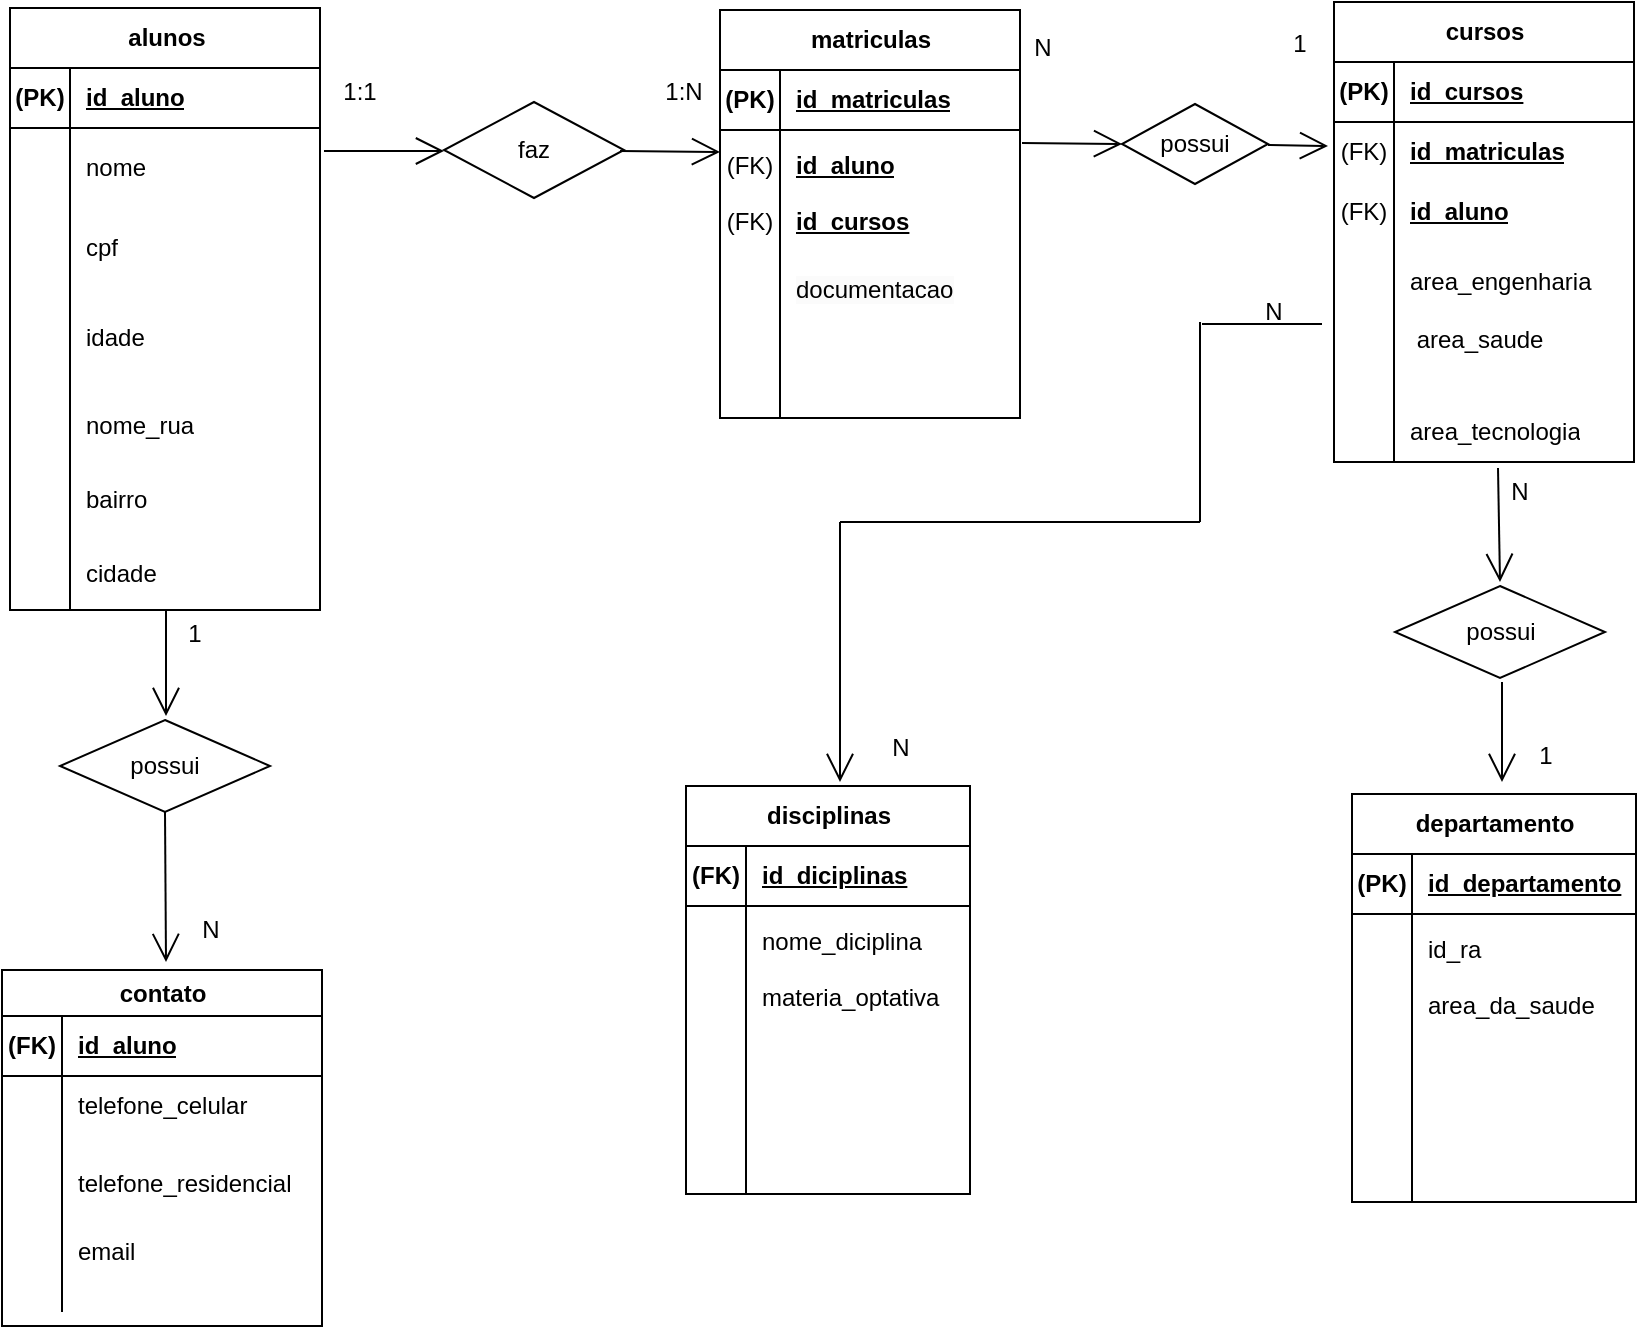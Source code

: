 <mxfile version="24.3.1" type="device">
  <diagram id="C5RBs43oDa-KdzZeNtuy" name="Page-1">
    <mxGraphModel dx="986" dy="459" grid="1" gridSize="10" guides="1" tooltips="1" connect="1" arrows="1" fold="1" page="1" pageScale="1" pageWidth="827" pageHeight="1169" math="0" shadow="0">
      <root>
        <mxCell id="WIyWlLk6GJQsqaUBKTNV-0" />
        <mxCell id="WIyWlLk6GJQsqaUBKTNV-1" parent="WIyWlLk6GJQsqaUBKTNV-0" />
        <mxCell id="SHEvJp04jUSjWjKEnZsJ-0" value="alunos" style="shape=table;startSize=30;container=1;collapsible=1;childLayout=tableLayout;fixedRows=1;rowLines=0;fontStyle=1;align=center;resizeLast=1;html=1;" parent="WIyWlLk6GJQsqaUBKTNV-1" vertex="1">
          <mxGeometry x="5" y="13" width="155" height="301" as="geometry" />
        </mxCell>
        <mxCell id="SHEvJp04jUSjWjKEnZsJ-1" value="" style="shape=tableRow;horizontal=0;startSize=0;swimlaneHead=0;swimlaneBody=0;fillColor=none;collapsible=0;dropTarget=0;points=[[0,0.5],[1,0.5]];portConstraint=eastwest;top=0;left=0;right=0;bottom=1;" parent="SHEvJp04jUSjWjKEnZsJ-0" vertex="1">
          <mxGeometry y="30" width="155" height="30" as="geometry" />
        </mxCell>
        <mxCell id="SHEvJp04jUSjWjKEnZsJ-2" value="(PK)" style="shape=partialRectangle;connectable=0;fillColor=none;top=0;left=0;bottom=0;right=0;fontStyle=1;overflow=hidden;whiteSpace=wrap;html=1;" parent="SHEvJp04jUSjWjKEnZsJ-1" vertex="1">
          <mxGeometry width="30" height="30" as="geometry">
            <mxRectangle width="30" height="30" as="alternateBounds" />
          </mxGeometry>
        </mxCell>
        <mxCell id="SHEvJp04jUSjWjKEnZsJ-3" value="id_aluno" style="shape=partialRectangle;connectable=0;fillColor=none;top=0;left=0;bottom=0;right=0;align=left;spacingLeft=6;fontStyle=5;overflow=hidden;whiteSpace=wrap;html=1;" parent="SHEvJp04jUSjWjKEnZsJ-1" vertex="1">
          <mxGeometry x="30" width="125" height="30" as="geometry">
            <mxRectangle width="125" height="30" as="alternateBounds" />
          </mxGeometry>
        </mxCell>
        <mxCell id="SHEvJp04jUSjWjKEnZsJ-4" value="" style="shape=tableRow;horizontal=0;startSize=0;swimlaneHead=0;swimlaneBody=0;fillColor=none;collapsible=0;dropTarget=0;points=[[0,0.5],[1,0.5]];portConstraint=eastwest;top=0;left=0;right=0;bottom=0;" parent="SHEvJp04jUSjWjKEnZsJ-0" vertex="1">
          <mxGeometry y="60" width="155" height="40" as="geometry" />
        </mxCell>
        <mxCell id="SHEvJp04jUSjWjKEnZsJ-5" value="" style="shape=partialRectangle;connectable=0;fillColor=none;top=0;left=0;bottom=0;right=0;editable=1;overflow=hidden;whiteSpace=wrap;html=1;" parent="SHEvJp04jUSjWjKEnZsJ-4" vertex="1">
          <mxGeometry width="30" height="40" as="geometry">
            <mxRectangle width="30" height="40" as="alternateBounds" />
          </mxGeometry>
        </mxCell>
        <mxCell id="SHEvJp04jUSjWjKEnZsJ-6" value="nome" style="shape=partialRectangle;connectable=0;fillColor=none;top=0;left=0;bottom=0;right=0;align=left;spacingLeft=6;overflow=hidden;whiteSpace=wrap;html=1;" parent="SHEvJp04jUSjWjKEnZsJ-4" vertex="1">
          <mxGeometry x="30" width="125" height="40" as="geometry">
            <mxRectangle width="125" height="40" as="alternateBounds" />
          </mxGeometry>
        </mxCell>
        <mxCell id="SHEvJp04jUSjWjKEnZsJ-7" value="" style="shape=tableRow;horizontal=0;startSize=0;swimlaneHead=0;swimlaneBody=0;fillColor=none;collapsible=0;dropTarget=0;points=[[0,0.5],[1,0.5]];portConstraint=eastwest;top=0;left=0;right=0;bottom=0;" parent="SHEvJp04jUSjWjKEnZsJ-0" vertex="1">
          <mxGeometry y="100" width="155" height="40" as="geometry" />
        </mxCell>
        <mxCell id="SHEvJp04jUSjWjKEnZsJ-8" value="" style="shape=partialRectangle;connectable=0;fillColor=none;top=0;left=0;bottom=0;right=0;editable=1;overflow=hidden;whiteSpace=wrap;html=1;" parent="SHEvJp04jUSjWjKEnZsJ-7" vertex="1">
          <mxGeometry width="30" height="40" as="geometry">
            <mxRectangle width="30" height="40" as="alternateBounds" />
          </mxGeometry>
        </mxCell>
        <mxCell id="SHEvJp04jUSjWjKEnZsJ-9" value="cpf" style="shape=partialRectangle;connectable=0;fillColor=none;top=0;left=0;bottom=0;right=0;align=left;spacingLeft=6;overflow=hidden;whiteSpace=wrap;html=1;" parent="SHEvJp04jUSjWjKEnZsJ-7" vertex="1">
          <mxGeometry x="30" width="125" height="40" as="geometry">
            <mxRectangle width="125" height="40" as="alternateBounds" />
          </mxGeometry>
        </mxCell>
        <mxCell id="SHEvJp04jUSjWjKEnZsJ-10" value="" style="shape=tableRow;horizontal=0;startSize=0;swimlaneHead=0;swimlaneBody=0;fillColor=none;collapsible=0;dropTarget=0;points=[[0,0.5],[1,0.5]];portConstraint=eastwest;top=0;left=0;right=0;bottom=0;" parent="SHEvJp04jUSjWjKEnZsJ-0" vertex="1">
          <mxGeometry y="140" width="155" height="50" as="geometry" />
        </mxCell>
        <mxCell id="SHEvJp04jUSjWjKEnZsJ-11" value="" style="shape=partialRectangle;connectable=0;fillColor=none;top=0;left=0;bottom=0;right=0;editable=1;overflow=hidden;whiteSpace=wrap;html=1;" parent="SHEvJp04jUSjWjKEnZsJ-10" vertex="1">
          <mxGeometry width="30" height="50" as="geometry">
            <mxRectangle width="30" height="50" as="alternateBounds" />
          </mxGeometry>
        </mxCell>
        <mxCell id="SHEvJp04jUSjWjKEnZsJ-12" value="idade" style="shape=partialRectangle;connectable=0;fillColor=none;top=0;left=0;bottom=0;right=0;align=left;spacingLeft=6;overflow=hidden;whiteSpace=wrap;html=1;" parent="SHEvJp04jUSjWjKEnZsJ-10" vertex="1">
          <mxGeometry x="30" width="125" height="50" as="geometry">
            <mxRectangle width="125" height="50" as="alternateBounds" />
          </mxGeometry>
        </mxCell>
        <mxCell id="SHEvJp04jUSjWjKEnZsJ-13" value="" style="shape=tableRow;horizontal=0;startSize=0;swimlaneHead=0;swimlaneBody=0;fillColor=none;collapsible=0;dropTarget=0;points=[[0,0.5],[1,0.5]];portConstraint=eastwest;top=0;left=0;right=0;bottom=0;" parent="SHEvJp04jUSjWjKEnZsJ-0" vertex="1">
          <mxGeometry y="190" width="155" height="37" as="geometry" />
        </mxCell>
        <mxCell id="SHEvJp04jUSjWjKEnZsJ-14" value="" style="shape=partialRectangle;connectable=0;fillColor=none;top=0;left=0;bottom=0;right=0;editable=1;overflow=hidden;whiteSpace=wrap;html=1;" parent="SHEvJp04jUSjWjKEnZsJ-13" vertex="1">
          <mxGeometry width="30" height="37" as="geometry">
            <mxRectangle width="30" height="37" as="alternateBounds" />
          </mxGeometry>
        </mxCell>
        <mxCell id="SHEvJp04jUSjWjKEnZsJ-15" value="nome_rua" style="shape=partialRectangle;connectable=0;fillColor=none;top=0;left=0;bottom=0;right=0;align=left;spacingLeft=6;overflow=hidden;whiteSpace=wrap;html=1;" parent="SHEvJp04jUSjWjKEnZsJ-13" vertex="1">
          <mxGeometry x="30" width="125" height="37" as="geometry">
            <mxRectangle width="125" height="37" as="alternateBounds" />
          </mxGeometry>
        </mxCell>
        <mxCell id="SHEvJp04jUSjWjKEnZsJ-161" value="" style="shape=tableRow;horizontal=0;startSize=0;swimlaneHead=0;swimlaneBody=0;fillColor=none;collapsible=0;dropTarget=0;points=[[0,0.5],[1,0.5]];portConstraint=eastwest;top=0;left=0;right=0;bottom=0;" parent="SHEvJp04jUSjWjKEnZsJ-0" vertex="1">
          <mxGeometry y="227" width="155" height="37" as="geometry" />
        </mxCell>
        <mxCell id="SHEvJp04jUSjWjKEnZsJ-162" value="" style="shape=partialRectangle;connectable=0;fillColor=none;top=0;left=0;bottom=0;right=0;editable=1;overflow=hidden;whiteSpace=wrap;html=1;" parent="SHEvJp04jUSjWjKEnZsJ-161" vertex="1">
          <mxGeometry width="30" height="37" as="geometry">
            <mxRectangle width="30" height="37" as="alternateBounds" />
          </mxGeometry>
        </mxCell>
        <mxCell id="SHEvJp04jUSjWjKEnZsJ-163" value="bairro" style="shape=partialRectangle;connectable=0;fillColor=none;top=0;left=0;bottom=0;right=0;align=left;spacingLeft=6;overflow=hidden;whiteSpace=wrap;html=1;" parent="SHEvJp04jUSjWjKEnZsJ-161" vertex="1">
          <mxGeometry x="30" width="125" height="37" as="geometry">
            <mxRectangle width="125" height="37" as="alternateBounds" />
          </mxGeometry>
        </mxCell>
        <mxCell id="SHEvJp04jUSjWjKEnZsJ-164" value="" style="shape=tableRow;horizontal=0;startSize=0;swimlaneHead=0;swimlaneBody=0;fillColor=none;collapsible=0;dropTarget=0;points=[[0,0.5],[1,0.5]];portConstraint=eastwest;top=0;left=0;right=0;bottom=0;" parent="SHEvJp04jUSjWjKEnZsJ-0" vertex="1">
          <mxGeometry y="264" width="155" height="37" as="geometry" />
        </mxCell>
        <mxCell id="SHEvJp04jUSjWjKEnZsJ-165" value="" style="shape=partialRectangle;connectable=0;fillColor=none;top=0;left=0;bottom=0;right=0;editable=1;overflow=hidden;whiteSpace=wrap;html=1;" parent="SHEvJp04jUSjWjKEnZsJ-164" vertex="1">
          <mxGeometry width="30" height="37" as="geometry">
            <mxRectangle width="30" height="37" as="alternateBounds" />
          </mxGeometry>
        </mxCell>
        <mxCell id="SHEvJp04jUSjWjKEnZsJ-166" value="cidade" style="shape=partialRectangle;connectable=0;fillColor=none;top=0;left=0;bottom=0;right=0;align=left;spacingLeft=6;overflow=hidden;whiteSpace=wrap;html=1;" parent="SHEvJp04jUSjWjKEnZsJ-164" vertex="1">
          <mxGeometry x="30" width="125" height="37" as="geometry">
            <mxRectangle width="125" height="37" as="alternateBounds" />
          </mxGeometry>
        </mxCell>
        <mxCell id="SHEvJp04jUSjWjKEnZsJ-32" value="contato" style="shape=table;startSize=23;container=1;collapsible=1;childLayout=tableLayout;fixedRows=1;rowLines=0;fontStyle=1;align=center;resizeLast=1;html=1;" parent="WIyWlLk6GJQsqaUBKTNV-1" vertex="1">
          <mxGeometry x="1" y="494" width="160" height="178" as="geometry" />
        </mxCell>
        <mxCell id="SHEvJp04jUSjWjKEnZsJ-33" value="" style="shape=tableRow;horizontal=0;startSize=0;swimlaneHead=0;swimlaneBody=0;fillColor=none;collapsible=0;dropTarget=0;points=[[0,0.5],[1,0.5]];portConstraint=eastwest;top=0;left=0;right=0;bottom=1;" parent="SHEvJp04jUSjWjKEnZsJ-32" vertex="1">
          <mxGeometry y="23" width="160" height="30" as="geometry" />
        </mxCell>
        <mxCell id="SHEvJp04jUSjWjKEnZsJ-34" value="(FK)" style="shape=partialRectangle;connectable=0;fillColor=none;top=0;left=0;bottom=0;right=0;fontStyle=1;overflow=hidden;whiteSpace=wrap;html=1;" parent="SHEvJp04jUSjWjKEnZsJ-33" vertex="1">
          <mxGeometry width="30" height="30" as="geometry">
            <mxRectangle width="30" height="30" as="alternateBounds" />
          </mxGeometry>
        </mxCell>
        <mxCell id="SHEvJp04jUSjWjKEnZsJ-35" value="id_aluno" style="shape=partialRectangle;connectable=0;fillColor=none;top=0;left=0;bottom=0;right=0;align=left;spacingLeft=6;fontStyle=5;overflow=hidden;whiteSpace=wrap;html=1;" parent="SHEvJp04jUSjWjKEnZsJ-33" vertex="1">
          <mxGeometry x="30" width="130" height="30" as="geometry">
            <mxRectangle width="130" height="30" as="alternateBounds" />
          </mxGeometry>
        </mxCell>
        <mxCell id="SHEvJp04jUSjWjKEnZsJ-36" value="" style="shape=tableRow;horizontal=0;startSize=0;swimlaneHead=0;swimlaneBody=0;fillColor=none;collapsible=0;dropTarget=0;points=[[0,0.5],[1,0.5]];portConstraint=eastwest;top=0;left=0;right=0;bottom=0;" parent="SHEvJp04jUSjWjKEnZsJ-32" vertex="1">
          <mxGeometry y="53" width="160" height="29" as="geometry" />
        </mxCell>
        <mxCell id="SHEvJp04jUSjWjKEnZsJ-37" value="" style="shape=partialRectangle;connectable=0;fillColor=none;top=0;left=0;bottom=0;right=0;editable=1;overflow=hidden;whiteSpace=wrap;html=1;" parent="SHEvJp04jUSjWjKEnZsJ-36" vertex="1">
          <mxGeometry width="30" height="29" as="geometry">
            <mxRectangle width="30" height="29" as="alternateBounds" />
          </mxGeometry>
        </mxCell>
        <mxCell id="SHEvJp04jUSjWjKEnZsJ-38" value="telefone_celular" style="shape=partialRectangle;connectable=0;fillColor=none;top=0;left=0;bottom=0;right=0;align=left;spacingLeft=6;overflow=hidden;whiteSpace=wrap;html=1;" parent="SHEvJp04jUSjWjKEnZsJ-36" vertex="1">
          <mxGeometry x="30" width="130" height="29" as="geometry">
            <mxRectangle width="130" height="29" as="alternateBounds" />
          </mxGeometry>
        </mxCell>
        <mxCell id="SHEvJp04jUSjWjKEnZsJ-39" value="" style="shape=tableRow;horizontal=0;startSize=0;swimlaneHead=0;swimlaneBody=0;fillColor=none;collapsible=0;dropTarget=0;points=[[0,0.5],[1,0.5]];portConstraint=eastwest;top=0;left=0;right=0;bottom=0;" parent="SHEvJp04jUSjWjKEnZsJ-32" vertex="1">
          <mxGeometry y="82" width="160" height="49" as="geometry" />
        </mxCell>
        <mxCell id="SHEvJp04jUSjWjKEnZsJ-40" value="" style="shape=partialRectangle;connectable=0;fillColor=none;top=0;left=0;bottom=0;right=0;editable=1;overflow=hidden;whiteSpace=wrap;html=1;" parent="SHEvJp04jUSjWjKEnZsJ-39" vertex="1">
          <mxGeometry width="30" height="49" as="geometry">
            <mxRectangle width="30" height="49" as="alternateBounds" />
          </mxGeometry>
        </mxCell>
        <mxCell id="SHEvJp04jUSjWjKEnZsJ-41" value="telefone_residencial" style="shape=partialRectangle;connectable=0;fillColor=none;top=0;left=0;bottom=0;right=0;align=left;spacingLeft=6;overflow=hidden;whiteSpace=wrap;html=1;" parent="SHEvJp04jUSjWjKEnZsJ-39" vertex="1">
          <mxGeometry x="30" width="130" height="49" as="geometry">
            <mxRectangle width="130" height="49" as="alternateBounds" />
          </mxGeometry>
        </mxCell>
        <mxCell id="SHEvJp04jUSjWjKEnZsJ-42" value="" style="shape=tableRow;horizontal=0;startSize=0;swimlaneHead=0;swimlaneBody=0;fillColor=none;collapsible=0;dropTarget=0;points=[[0,0.5],[1,0.5]];portConstraint=eastwest;top=0;left=0;right=0;bottom=0;" parent="SHEvJp04jUSjWjKEnZsJ-32" vertex="1">
          <mxGeometry y="131" width="160" height="20" as="geometry" />
        </mxCell>
        <mxCell id="SHEvJp04jUSjWjKEnZsJ-43" value="" style="shape=partialRectangle;connectable=0;fillColor=none;top=0;left=0;bottom=0;right=0;editable=1;overflow=hidden;whiteSpace=wrap;html=1;" parent="SHEvJp04jUSjWjKEnZsJ-42" vertex="1">
          <mxGeometry width="30" height="20" as="geometry">
            <mxRectangle width="30" height="20" as="alternateBounds" />
          </mxGeometry>
        </mxCell>
        <mxCell id="SHEvJp04jUSjWjKEnZsJ-44" value="email" style="shape=partialRectangle;connectable=0;fillColor=none;top=0;left=0;bottom=0;right=0;align=left;spacingLeft=6;overflow=hidden;whiteSpace=wrap;html=1;" parent="SHEvJp04jUSjWjKEnZsJ-42" vertex="1">
          <mxGeometry x="30" width="130" height="20" as="geometry">
            <mxRectangle width="130" height="20" as="alternateBounds" />
          </mxGeometry>
        </mxCell>
        <mxCell id="SHEvJp04jUSjWjKEnZsJ-45" value="" style="shape=tableRow;horizontal=0;startSize=0;swimlaneHead=0;swimlaneBody=0;fillColor=none;collapsible=0;dropTarget=0;points=[[0,0.5],[1,0.5]];portConstraint=eastwest;top=0;left=0;right=0;bottom=0;" parent="SHEvJp04jUSjWjKEnZsJ-32" vertex="1">
          <mxGeometry y="151" width="160" height="20" as="geometry" />
        </mxCell>
        <mxCell id="SHEvJp04jUSjWjKEnZsJ-46" value="" style="shape=partialRectangle;connectable=0;fillColor=none;top=0;left=0;bottom=0;right=0;editable=1;overflow=hidden;whiteSpace=wrap;html=1;" parent="SHEvJp04jUSjWjKEnZsJ-45" vertex="1">
          <mxGeometry width="30" height="20" as="geometry">
            <mxRectangle width="30" height="20" as="alternateBounds" />
          </mxGeometry>
        </mxCell>
        <mxCell id="SHEvJp04jUSjWjKEnZsJ-47" value="" style="shape=partialRectangle;connectable=0;fillColor=none;top=0;left=0;bottom=0;right=0;align=left;spacingLeft=6;overflow=hidden;whiteSpace=wrap;html=1;" parent="SHEvJp04jUSjWjKEnZsJ-45" vertex="1">
          <mxGeometry x="30" width="130" height="20" as="geometry">
            <mxRectangle width="130" height="20" as="alternateBounds" />
          </mxGeometry>
        </mxCell>
        <mxCell id="SHEvJp04jUSjWjKEnZsJ-49" value="possui" style="shape=rhombus;perimeter=rhombusPerimeter;whiteSpace=wrap;html=1;align=center;" parent="WIyWlLk6GJQsqaUBKTNV-1" vertex="1">
          <mxGeometry x="30" y="369" width="105" height="46" as="geometry" />
        </mxCell>
        <mxCell id="SHEvJp04jUSjWjKEnZsJ-50" value="" style="endArrow=open;endFill=1;endSize=12;html=1;rounded=0;exitX=0.5;exitY=1;exitDx=0;exitDy=0;" parent="WIyWlLk6GJQsqaUBKTNV-1" source="SHEvJp04jUSjWjKEnZsJ-49" edge="1">
          <mxGeometry width="160" relative="1" as="geometry">
            <mxPoint x="80.5" y="431" as="sourcePoint" />
            <mxPoint x="83" y="490" as="targetPoint" />
          </mxGeometry>
        </mxCell>
        <mxCell id="SHEvJp04jUSjWjKEnZsJ-70" value="faz" style="shape=rhombus;perimeter=rhombusPerimeter;whiteSpace=wrap;html=1;align=center;" parent="WIyWlLk6GJQsqaUBKTNV-1" vertex="1">
          <mxGeometry x="222" y="60" width="90" height="48" as="geometry" />
        </mxCell>
        <mxCell id="SHEvJp04jUSjWjKEnZsJ-71" value="departamento" style="shape=table;startSize=30;container=1;collapsible=1;childLayout=tableLayout;fixedRows=1;rowLines=0;fontStyle=1;align=center;resizeLast=1;html=1;" parent="WIyWlLk6GJQsqaUBKTNV-1" vertex="1">
          <mxGeometry x="676" y="406" width="142" height="204" as="geometry" />
        </mxCell>
        <mxCell id="SHEvJp04jUSjWjKEnZsJ-72" value="" style="shape=tableRow;horizontal=0;startSize=0;swimlaneHead=0;swimlaneBody=0;fillColor=none;collapsible=0;dropTarget=0;points=[[0,0.5],[1,0.5]];portConstraint=eastwest;top=0;left=0;right=0;bottom=1;" parent="SHEvJp04jUSjWjKEnZsJ-71" vertex="1">
          <mxGeometry y="30" width="142" height="30" as="geometry" />
        </mxCell>
        <mxCell id="SHEvJp04jUSjWjKEnZsJ-73" value="(PK)" style="shape=partialRectangle;connectable=0;fillColor=none;top=0;left=0;bottom=0;right=0;fontStyle=1;overflow=hidden;whiteSpace=wrap;html=1;" parent="SHEvJp04jUSjWjKEnZsJ-72" vertex="1">
          <mxGeometry width="30" height="30" as="geometry">
            <mxRectangle width="30" height="30" as="alternateBounds" />
          </mxGeometry>
        </mxCell>
        <mxCell id="SHEvJp04jUSjWjKEnZsJ-74" value="id_departamento" style="shape=partialRectangle;connectable=0;fillColor=none;top=0;left=0;bottom=0;right=0;align=left;spacingLeft=6;fontStyle=5;overflow=hidden;whiteSpace=wrap;html=1;" parent="SHEvJp04jUSjWjKEnZsJ-72" vertex="1">
          <mxGeometry x="30" width="112" height="30" as="geometry">
            <mxRectangle width="112" height="30" as="alternateBounds" />
          </mxGeometry>
        </mxCell>
        <mxCell id="SHEvJp04jUSjWjKEnZsJ-75" value="" style="shape=tableRow;horizontal=0;startSize=0;swimlaneHead=0;swimlaneBody=0;fillColor=none;collapsible=0;dropTarget=0;points=[[0,0.5],[1,0.5]];portConstraint=eastwest;top=0;left=0;right=0;bottom=0;" parent="SHEvJp04jUSjWjKEnZsJ-71" vertex="1">
          <mxGeometry y="60" width="142" height="36" as="geometry" />
        </mxCell>
        <mxCell id="SHEvJp04jUSjWjKEnZsJ-76" value="" style="shape=partialRectangle;connectable=0;fillColor=none;top=0;left=0;bottom=0;right=0;editable=1;overflow=hidden;whiteSpace=wrap;html=1;" parent="SHEvJp04jUSjWjKEnZsJ-75" vertex="1">
          <mxGeometry width="30" height="36" as="geometry">
            <mxRectangle width="30" height="36" as="alternateBounds" />
          </mxGeometry>
        </mxCell>
        <mxCell id="SHEvJp04jUSjWjKEnZsJ-77" value="id_ra" style="shape=partialRectangle;connectable=0;fillColor=none;top=0;left=0;bottom=0;right=0;align=left;spacingLeft=6;overflow=hidden;whiteSpace=wrap;html=1;" parent="SHEvJp04jUSjWjKEnZsJ-75" vertex="1">
          <mxGeometry x="30" width="112" height="36" as="geometry">
            <mxRectangle width="112" height="36" as="alternateBounds" />
          </mxGeometry>
        </mxCell>
        <mxCell id="SHEvJp04jUSjWjKEnZsJ-78" value="" style="shape=tableRow;horizontal=0;startSize=0;swimlaneHead=0;swimlaneBody=0;fillColor=none;collapsible=0;dropTarget=0;points=[[0,0.5],[1,0.5]];portConstraint=eastwest;top=0;left=0;right=0;bottom=0;" parent="SHEvJp04jUSjWjKEnZsJ-71" vertex="1">
          <mxGeometry y="96" width="142" height="20" as="geometry" />
        </mxCell>
        <mxCell id="SHEvJp04jUSjWjKEnZsJ-79" value="" style="shape=partialRectangle;connectable=0;fillColor=none;top=0;left=0;bottom=0;right=0;editable=1;overflow=hidden;whiteSpace=wrap;html=1;" parent="SHEvJp04jUSjWjKEnZsJ-78" vertex="1">
          <mxGeometry width="30" height="20" as="geometry">
            <mxRectangle width="30" height="20" as="alternateBounds" />
          </mxGeometry>
        </mxCell>
        <mxCell id="SHEvJp04jUSjWjKEnZsJ-80" value="area_da_saude" style="shape=partialRectangle;connectable=0;fillColor=none;top=0;left=0;bottom=0;right=0;align=left;spacingLeft=6;overflow=hidden;whiteSpace=wrap;html=1;" parent="SHEvJp04jUSjWjKEnZsJ-78" vertex="1">
          <mxGeometry x="30" width="112" height="20" as="geometry">
            <mxRectangle width="112" height="20" as="alternateBounds" />
          </mxGeometry>
        </mxCell>
        <mxCell id="SHEvJp04jUSjWjKEnZsJ-81" value="" style="shape=tableRow;horizontal=0;startSize=0;swimlaneHead=0;swimlaneBody=0;fillColor=none;collapsible=0;dropTarget=0;points=[[0,0.5],[1,0.5]];portConstraint=eastwest;top=0;left=0;right=0;bottom=0;" parent="SHEvJp04jUSjWjKEnZsJ-71" vertex="1">
          <mxGeometry y="116" width="142" height="39" as="geometry" />
        </mxCell>
        <mxCell id="SHEvJp04jUSjWjKEnZsJ-82" value="" style="shape=partialRectangle;connectable=0;fillColor=none;top=0;left=0;bottom=0;right=0;editable=1;overflow=hidden;whiteSpace=wrap;html=1;" parent="SHEvJp04jUSjWjKEnZsJ-81" vertex="1">
          <mxGeometry width="30" height="39" as="geometry">
            <mxRectangle width="30" height="39" as="alternateBounds" />
          </mxGeometry>
        </mxCell>
        <mxCell id="SHEvJp04jUSjWjKEnZsJ-83" value="" style="shape=partialRectangle;connectable=0;fillColor=none;top=0;left=0;bottom=0;right=0;align=left;spacingLeft=6;overflow=hidden;whiteSpace=wrap;html=1;" parent="SHEvJp04jUSjWjKEnZsJ-81" vertex="1">
          <mxGeometry x="30" width="112" height="39" as="geometry">
            <mxRectangle width="112" height="39" as="alternateBounds" />
          </mxGeometry>
        </mxCell>
        <mxCell id="SHEvJp04jUSjWjKEnZsJ-84" value="" style="shape=tableRow;horizontal=0;startSize=0;swimlaneHead=0;swimlaneBody=0;fillColor=none;collapsible=0;dropTarget=0;points=[[0,0.5],[1,0.5]];portConstraint=eastwest;top=0;left=0;right=0;bottom=0;" parent="SHEvJp04jUSjWjKEnZsJ-71" vertex="1">
          <mxGeometry y="155" width="142" height="29" as="geometry" />
        </mxCell>
        <mxCell id="SHEvJp04jUSjWjKEnZsJ-85" value="" style="shape=partialRectangle;connectable=0;fillColor=none;top=0;left=0;bottom=0;right=0;editable=1;overflow=hidden;whiteSpace=wrap;html=1;" parent="SHEvJp04jUSjWjKEnZsJ-84" vertex="1">
          <mxGeometry width="30" height="29" as="geometry">
            <mxRectangle width="30" height="29" as="alternateBounds" />
          </mxGeometry>
        </mxCell>
        <mxCell id="SHEvJp04jUSjWjKEnZsJ-86" value="" style="shape=partialRectangle;connectable=0;fillColor=none;top=0;left=0;bottom=0;right=0;align=left;spacingLeft=6;overflow=hidden;whiteSpace=wrap;html=1;" parent="SHEvJp04jUSjWjKEnZsJ-84" vertex="1">
          <mxGeometry x="30" width="112" height="29" as="geometry">
            <mxRectangle width="112" height="29" as="alternateBounds" />
          </mxGeometry>
        </mxCell>
        <mxCell id="SHEvJp04jUSjWjKEnZsJ-87" value="" style="shape=tableRow;horizontal=0;startSize=0;swimlaneHead=0;swimlaneBody=0;fillColor=none;collapsible=0;dropTarget=0;points=[[0,0.5],[1,0.5]];portConstraint=eastwest;top=0;left=0;right=0;bottom=0;" parent="SHEvJp04jUSjWjKEnZsJ-71" vertex="1">
          <mxGeometry y="184" width="142" height="20" as="geometry" />
        </mxCell>
        <mxCell id="SHEvJp04jUSjWjKEnZsJ-88" value="" style="shape=partialRectangle;connectable=0;fillColor=none;top=0;left=0;bottom=0;right=0;editable=1;overflow=hidden;whiteSpace=wrap;html=1;" parent="SHEvJp04jUSjWjKEnZsJ-87" vertex="1">
          <mxGeometry width="30" height="20" as="geometry">
            <mxRectangle width="30" height="20" as="alternateBounds" />
          </mxGeometry>
        </mxCell>
        <mxCell id="SHEvJp04jUSjWjKEnZsJ-89" value="" style="shape=partialRectangle;connectable=0;fillColor=none;top=0;left=0;bottom=0;right=0;align=left;spacingLeft=6;overflow=hidden;whiteSpace=wrap;html=1;" parent="SHEvJp04jUSjWjKEnZsJ-87" vertex="1">
          <mxGeometry x="30" width="112" height="20" as="geometry">
            <mxRectangle width="112" height="20" as="alternateBounds" />
          </mxGeometry>
        </mxCell>
        <mxCell id="SHEvJp04jUSjWjKEnZsJ-90" value="possui" style="shape=rhombus;perimeter=rhombusPerimeter;whiteSpace=wrap;html=1;align=center;" parent="WIyWlLk6GJQsqaUBKTNV-1" vertex="1">
          <mxGeometry x="561" y="61" width="73" height="40" as="geometry" />
        </mxCell>
        <mxCell id="SHEvJp04jUSjWjKEnZsJ-92" value="" style="endArrow=open;endFill=1;endSize=12;html=1;rounded=0;" parent="WIyWlLk6GJQsqaUBKTNV-1" edge="1">
          <mxGeometry width="160" relative="1" as="geometry">
            <mxPoint x="162" y="84.5" as="sourcePoint" />
            <mxPoint x="222" y="84.5" as="targetPoint" />
          </mxGeometry>
        </mxCell>
        <mxCell id="SHEvJp04jUSjWjKEnZsJ-93" value="" style="endArrow=open;endFill=1;endSize=12;html=1;rounded=0;" parent="WIyWlLk6GJQsqaUBKTNV-1" edge="1">
          <mxGeometry width="160" relative="1" as="geometry">
            <mxPoint x="310" y="84.5" as="sourcePoint" />
            <mxPoint x="360" y="85" as="targetPoint" />
          </mxGeometry>
        </mxCell>
        <mxCell id="SHEvJp04jUSjWjKEnZsJ-94" value="" style="endArrow=open;endFill=1;endSize=12;html=1;rounded=0;" parent="WIyWlLk6GJQsqaUBKTNV-1" edge="1">
          <mxGeometry width="160" relative="1" as="geometry">
            <mxPoint x="511" y="80.5" as="sourcePoint" />
            <mxPoint x="561" y="81" as="targetPoint" />
          </mxGeometry>
        </mxCell>
        <mxCell id="SHEvJp04jUSjWjKEnZsJ-95" value="matriculas" style="shape=table;startSize=30;container=1;collapsible=1;childLayout=tableLayout;fixedRows=1;rowLines=0;fontStyle=1;align=center;resizeLast=1;html=1;" parent="WIyWlLk6GJQsqaUBKTNV-1" vertex="1">
          <mxGeometry x="360" y="14" width="150" height="204" as="geometry" />
        </mxCell>
        <mxCell id="SHEvJp04jUSjWjKEnZsJ-96" value="" style="shape=tableRow;horizontal=0;startSize=0;swimlaneHead=0;swimlaneBody=0;fillColor=none;collapsible=0;dropTarget=0;points=[[0,0.5],[1,0.5]];portConstraint=eastwest;top=0;left=0;right=0;bottom=1;" parent="SHEvJp04jUSjWjKEnZsJ-95" vertex="1">
          <mxGeometry y="30" width="150" height="30" as="geometry" />
        </mxCell>
        <mxCell id="SHEvJp04jUSjWjKEnZsJ-97" value="(PK)" style="shape=partialRectangle;connectable=0;fillColor=none;top=0;left=0;bottom=0;right=0;fontStyle=1;overflow=hidden;whiteSpace=wrap;html=1;" parent="SHEvJp04jUSjWjKEnZsJ-96" vertex="1">
          <mxGeometry width="30" height="30" as="geometry">
            <mxRectangle width="30" height="30" as="alternateBounds" />
          </mxGeometry>
        </mxCell>
        <mxCell id="SHEvJp04jUSjWjKEnZsJ-98" value="id_matriculas" style="shape=partialRectangle;connectable=0;fillColor=none;top=0;left=0;bottom=0;right=0;align=left;spacingLeft=6;fontStyle=5;overflow=hidden;whiteSpace=wrap;html=1;" parent="SHEvJp04jUSjWjKEnZsJ-96" vertex="1">
          <mxGeometry x="30" width="120" height="30" as="geometry">
            <mxRectangle width="120" height="30" as="alternateBounds" />
          </mxGeometry>
        </mxCell>
        <mxCell id="SHEvJp04jUSjWjKEnZsJ-99" value="" style="shape=tableRow;horizontal=0;startSize=0;swimlaneHead=0;swimlaneBody=0;fillColor=none;collapsible=0;dropTarget=0;points=[[0,0.5],[1,0.5]];portConstraint=eastwest;top=0;left=0;right=0;bottom=0;" parent="SHEvJp04jUSjWjKEnZsJ-95" vertex="1">
          <mxGeometry y="60" width="150" height="36" as="geometry" />
        </mxCell>
        <mxCell id="SHEvJp04jUSjWjKEnZsJ-100" value="(FK)" style="shape=partialRectangle;connectable=0;fillColor=none;top=0;left=0;bottom=0;right=0;editable=1;overflow=hidden;whiteSpace=wrap;html=1;" parent="SHEvJp04jUSjWjKEnZsJ-99" vertex="1">
          <mxGeometry width="30" height="36" as="geometry">
            <mxRectangle width="30" height="36" as="alternateBounds" />
          </mxGeometry>
        </mxCell>
        <mxCell id="SHEvJp04jUSjWjKEnZsJ-101" value="&lt;span style=&quot;font-weight: 700; text-decoration-line: underline;&quot;&gt;id_aluno&lt;/span&gt;" style="shape=partialRectangle;connectable=0;fillColor=none;top=0;left=0;bottom=0;right=0;align=left;spacingLeft=6;overflow=hidden;whiteSpace=wrap;html=1;" parent="SHEvJp04jUSjWjKEnZsJ-99" vertex="1">
          <mxGeometry x="30" width="120" height="36" as="geometry">
            <mxRectangle width="120" height="36" as="alternateBounds" />
          </mxGeometry>
        </mxCell>
        <mxCell id="SHEvJp04jUSjWjKEnZsJ-102" value="" style="shape=tableRow;horizontal=0;startSize=0;swimlaneHead=0;swimlaneBody=0;fillColor=none;collapsible=0;dropTarget=0;points=[[0,0.5],[1,0.5]];portConstraint=eastwest;top=0;left=0;right=0;bottom=0;" parent="SHEvJp04jUSjWjKEnZsJ-95" vertex="1">
          <mxGeometry y="96" width="150" height="20" as="geometry" />
        </mxCell>
        <mxCell id="SHEvJp04jUSjWjKEnZsJ-103" value="(FK)" style="shape=partialRectangle;connectable=0;fillColor=none;top=0;left=0;bottom=0;right=0;editable=1;overflow=hidden;whiteSpace=wrap;html=1;" parent="SHEvJp04jUSjWjKEnZsJ-102" vertex="1">
          <mxGeometry width="30" height="20" as="geometry">
            <mxRectangle width="30" height="20" as="alternateBounds" />
          </mxGeometry>
        </mxCell>
        <mxCell id="SHEvJp04jUSjWjKEnZsJ-104" value="&lt;span style=&quot;font-weight: 700; text-decoration-line: underline;&quot;&gt;id_cursos&lt;/span&gt;" style="shape=partialRectangle;connectable=0;fillColor=none;top=0;left=0;bottom=0;right=0;align=left;spacingLeft=6;overflow=hidden;whiteSpace=wrap;html=1;" parent="SHEvJp04jUSjWjKEnZsJ-102" vertex="1">
          <mxGeometry x="30" width="120" height="20" as="geometry">
            <mxRectangle width="120" height="20" as="alternateBounds" />
          </mxGeometry>
        </mxCell>
        <mxCell id="SHEvJp04jUSjWjKEnZsJ-105" value="" style="shape=tableRow;horizontal=0;startSize=0;swimlaneHead=0;swimlaneBody=0;fillColor=none;collapsible=0;dropTarget=0;points=[[0,0.5],[1,0.5]];portConstraint=eastwest;top=0;left=0;right=0;bottom=0;" parent="SHEvJp04jUSjWjKEnZsJ-95" vertex="1">
          <mxGeometry y="116" width="150" height="39" as="geometry" />
        </mxCell>
        <mxCell id="SHEvJp04jUSjWjKEnZsJ-106" value="" style="shape=partialRectangle;connectable=0;fillColor=none;top=0;left=0;bottom=0;right=0;editable=1;overflow=hidden;whiteSpace=wrap;html=1;" parent="SHEvJp04jUSjWjKEnZsJ-105" vertex="1">
          <mxGeometry width="30" height="39" as="geometry">
            <mxRectangle width="30" height="39" as="alternateBounds" />
          </mxGeometry>
        </mxCell>
        <mxCell id="SHEvJp04jUSjWjKEnZsJ-107" value="&#xa;&lt;span style=&quot;color: rgb(0, 0, 0); font-family: Helvetica; font-size: 12px; font-style: normal; font-variant-ligatures: normal; font-variant-caps: normal; font-weight: 400; letter-spacing: normal; orphans: 2; text-align: left; text-indent: 0px; text-transform: none; widows: 2; word-spacing: 0px; -webkit-text-stroke-width: 0px; white-space: normal; background-color: rgb(251, 251, 251); text-decoration-thickness: initial; text-decoration-style: initial; text-decoration-color: initial; display: inline !important; float: none;&quot;&gt;documentacao&lt;/span&gt;&#xa;&#xa;" style="shape=partialRectangle;connectable=0;fillColor=none;top=0;left=0;bottom=0;right=0;align=left;spacingLeft=6;overflow=hidden;whiteSpace=wrap;html=1;" parent="SHEvJp04jUSjWjKEnZsJ-105" vertex="1">
          <mxGeometry x="30" width="120" height="39" as="geometry">
            <mxRectangle width="120" height="39" as="alternateBounds" />
          </mxGeometry>
        </mxCell>
        <mxCell id="SHEvJp04jUSjWjKEnZsJ-108" value="" style="shape=tableRow;horizontal=0;startSize=0;swimlaneHead=0;swimlaneBody=0;fillColor=none;collapsible=0;dropTarget=0;points=[[0,0.5],[1,0.5]];portConstraint=eastwest;top=0;left=0;right=0;bottom=0;" parent="SHEvJp04jUSjWjKEnZsJ-95" vertex="1">
          <mxGeometry y="155" width="150" height="29" as="geometry" />
        </mxCell>
        <mxCell id="SHEvJp04jUSjWjKEnZsJ-109" value="" style="shape=partialRectangle;connectable=0;fillColor=none;top=0;left=0;bottom=0;right=0;editable=1;overflow=hidden;whiteSpace=wrap;html=1;" parent="SHEvJp04jUSjWjKEnZsJ-108" vertex="1">
          <mxGeometry width="30" height="29" as="geometry">
            <mxRectangle width="30" height="29" as="alternateBounds" />
          </mxGeometry>
        </mxCell>
        <mxCell id="SHEvJp04jUSjWjKEnZsJ-110" value="" style="shape=partialRectangle;connectable=0;fillColor=none;top=0;left=0;bottom=0;right=0;align=left;spacingLeft=6;overflow=hidden;whiteSpace=wrap;html=1;" parent="SHEvJp04jUSjWjKEnZsJ-108" vertex="1">
          <mxGeometry x="30" width="120" height="29" as="geometry">
            <mxRectangle width="120" height="29" as="alternateBounds" />
          </mxGeometry>
        </mxCell>
        <mxCell id="SHEvJp04jUSjWjKEnZsJ-111" value="" style="shape=tableRow;horizontal=0;startSize=0;swimlaneHead=0;swimlaneBody=0;fillColor=none;collapsible=0;dropTarget=0;points=[[0,0.5],[1,0.5]];portConstraint=eastwest;top=0;left=0;right=0;bottom=0;" parent="SHEvJp04jUSjWjKEnZsJ-95" vertex="1">
          <mxGeometry y="184" width="150" height="20" as="geometry" />
        </mxCell>
        <mxCell id="SHEvJp04jUSjWjKEnZsJ-112" value="" style="shape=partialRectangle;connectable=0;fillColor=none;top=0;left=0;bottom=0;right=0;editable=1;overflow=hidden;whiteSpace=wrap;html=1;" parent="SHEvJp04jUSjWjKEnZsJ-111" vertex="1">
          <mxGeometry width="30" height="20" as="geometry">
            <mxRectangle width="30" height="20" as="alternateBounds" />
          </mxGeometry>
        </mxCell>
        <mxCell id="SHEvJp04jUSjWjKEnZsJ-113" value="" style="shape=partialRectangle;connectable=0;fillColor=none;top=0;left=0;bottom=0;right=0;align=left;spacingLeft=6;overflow=hidden;whiteSpace=wrap;html=1;" parent="SHEvJp04jUSjWjKEnZsJ-111" vertex="1">
          <mxGeometry x="30" width="120" height="20" as="geometry">
            <mxRectangle width="120" height="20" as="alternateBounds" />
          </mxGeometry>
        </mxCell>
        <mxCell id="SHEvJp04jUSjWjKEnZsJ-114" value="" style="endArrow=open;endFill=1;endSize=12;html=1;rounded=0;" parent="WIyWlLk6GJQsqaUBKTNV-1" edge="1">
          <mxGeometry width="160" relative="1" as="geometry">
            <mxPoint x="634" y="81.5" as="sourcePoint" />
            <mxPoint x="664" y="82" as="targetPoint" />
          </mxGeometry>
        </mxCell>
        <mxCell id="SHEvJp04jUSjWjKEnZsJ-115" value="possui" style="shape=rhombus;perimeter=rhombusPerimeter;whiteSpace=wrap;html=1;align=center;" parent="WIyWlLk6GJQsqaUBKTNV-1" vertex="1">
          <mxGeometry x="697.5" y="302" width="105" height="46" as="geometry" />
        </mxCell>
        <mxCell id="SHEvJp04jUSjWjKEnZsJ-116" value="" style="endArrow=open;endFill=1;endSize=12;html=1;rounded=0;" parent="WIyWlLk6GJQsqaUBKTNV-1" edge="1">
          <mxGeometry width="160" relative="1" as="geometry">
            <mxPoint x="749" y="243" as="sourcePoint" />
            <mxPoint x="750" y="300" as="targetPoint" />
          </mxGeometry>
        </mxCell>
        <mxCell id="SHEvJp04jUSjWjKEnZsJ-117" value="" style="endArrow=open;endFill=1;endSize=12;html=1;rounded=0;" parent="WIyWlLk6GJQsqaUBKTNV-1" edge="1">
          <mxGeometry width="160" relative="1" as="geometry">
            <mxPoint x="751" y="350" as="sourcePoint" />
            <mxPoint x="751" y="400" as="targetPoint" />
          </mxGeometry>
        </mxCell>
        <mxCell id="SHEvJp04jUSjWjKEnZsJ-118" value="1:1" style="text;html=1;align=center;verticalAlign=middle;whiteSpace=wrap;rounded=0;" parent="WIyWlLk6GJQsqaUBKTNV-1" vertex="1">
          <mxGeometry x="150" y="40" width="60" height="30" as="geometry" />
        </mxCell>
        <mxCell id="SHEvJp04jUSjWjKEnZsJ-119" value="1:N" style="text;html=1;align=center;verticalAlign=middle;whiteSpace=wrap;rounded=0;" parent="WIyWlLk6GJQsqaUBKTNV-1" vertex="1">
          <mxGeometry x="312" y="40" width="60" height="30" as="geometry" />
        </mxCell>
        <mxCell id="SHEvJp04jUSjWjKEnZsJ-120" value="1" style="text;html=1;align=center;verticalAlign=middle;whiteSpace=wrap;rounded=0;" parent="WIyWlLk6GJQsqaUBKTNV-1" vertex="1">
          <mxGeometry x="620" y="16" width="60" height="30" as="geometry" />
        </mxCell>
        <mxCell id="SHEvJp04jUSjWjKEnZsJ-51" value="cursos" style="shape=table;startSize=30;container=1;collapsible=1;childLayout=tableLayout;fixedRows=1;rowLines=0;fontStyle=1;align=center;resizeLast=1;html=1;" parent="WIyWlLk6GJQsqaUBKTNV-1" vertex="1">
          <mxGeometry x="667" y="10" width="150" height="230" as="geometry" />
        </mxCell>
        <mxCell id="SHEvJp04jUSjWjKEnZsJ-52" value="" style="shape=tableRow;horizontal=0;startSize=0;swimlaneHead=0;swimlaneBody=0;fillColor=none;collapsible=0;dropTarget=0;points=[[0,0.5],[1,0.5]];portConstraint=eastwest;top=0;left=0;right=0;bottom=1;" parent="SHEvJp04jUSjWjKEnZsJ-51" vertex="1">
          <mxGeometry y="30" width="150" height="30" as="geometry" />
        </mxCell>
        <mxCell id="SHEvJp04jUSjWjKEnZsJ-53" value="(PK)" style="shape=partialRectangle;connectable=0;fillColor=none;top=0;left=0;bottom=0;right=0;fontStyle=1;overflow=hidden;whiteSpace=wrap;html=1;" parent="SHEvJp04jUSjWjKEnZsJ-52" vertex="1">
          <mxGeometry width="30" height="30" as="geometry">
            <mxRectangle width="30" height="30" as="alternateBounds" />
          </mxGeometry>
        </mxCell>
        <mxCell id="SHEvJp04jUSjWjKEnZsJ-54" value="id_cursos" style="shape=partialRectangle;connectable=0;fillColor=none;top=0;left=0;bottom=0;right=0;align=left;spacingLeft=6;fontStyle=5;overflow=hidden;whiteSpace=wrap;html=1;" parent="SHEvJp04jUSjWjKEnZsJ-52" vertex="1">
          <mxGeometry x="30" width="120" height="30" as="geometry">
            <mxRectangle width="120" height="30" as="alternateBounds" />
          </mxGeometry>
        </mxCell>
        <mxCell id="SHEvJp04jUSjWjKEnZsJ-55" value="" style="shape=tableRow;horizontal=0;startSize=0;swimlaneHead=0;swimlaneBody=0;fillColor=none;collapsible=0;dropTarget=0;points=[[0,0.5],[1,0.5]];portConstraint=eastwest;top=0;left=0;right=0;bottom=0;" parent="SHEvJp04jUSjWjKEnZsJ-51" vertex="1">
          <mxGeometry y="60" width="150" height="30" as="geometry" />
        </mxCell>
        <mxCell id="SHEvJp04jUSjWjKEnZsJ-56" value="(FK)" style="shape=partialRectangle;connectable=0;fillColor=none;top=0;left=0;bottom=0;right=0;editable=1;overflow=hidden;whiteSpace=wrap;html=1;" parent="SHEvJp04jUSjWjKEnZsJ-55" vertex="1">
          <mxGeometry width="30" height="30" as="geometry">
            <mxRectangle width="30" height="30" as="alternateBounds" />
          </mxGeometry>
        </mxCell>
        <mxCell id="SHEvJp04jUSjWjKEnZsJ-57" value="&lt;span style=&quot;font-weight: 700; text-decoration-line: underline;&quot;&gt;id_matriculas&lt;/span&gt;" style="shape=partialRectangle;connectable=0;fillColor=none;top=0;left=0;bottom=0;right=0;align=left;spacingLeft=6;overflow=hidden;whiteSpace=wrap;html=1;" parent="SHEvJp04jUSjWjKEnZsJ-55" vertex="1">
          <mxGeometry x="30" width="120" height="30" as="geometry">
            <mxRectangle width="120" height="30" as="alternateBounds" />
          </mxGeometry>
        </mxCell>
        <mxCell id="SHEvJp04jUSjWjKEnZsJ-58" value="" style="shape=tableRow;horizontal=0;startSize=0;swimlaneHead=0;swimlaneBody=0;fillColor=none;collapsible=0;dropTarget=0;points=[[0,0.5],[1,0.5]];portConstraint=eastwest;top=0;left=0;right=0;bottom=0;" parent="SHEvJp04jUSjWjKEnZsJ-51" vertex="1">
          <mxGeometry y="90" width="150" height="30" as="geometry" />
        </mxCell>
        <mxCell id="SHEvJp04jUSjWjKEnZsJ-59" value="(FK)" style="shape=partialRectangle;connectable=0;fillColor=none;top=0;left=0;bottom=0;right=0;editable=1;overflow=hidden;whiteSpace=wrap;html=1;" parent="SHEvJp04jUSjWjKEnZsJ-58" vertex="1">
          <mxGeometry width="30" height="30" as="geometry">
            <mxRectangle width="30" height="30" as="alternateBounds" />
          </mxGeometry>
        </mxCell>
        <mxCell id="SHEvJp04jUSjWjKEnZsJ-60" value="&lt;span style=&quot;font-weight: 700; text-decoration-line: underline;&quot;&gt;id_aluno&lt;/span&gt;" style="shape=partialRectangle;connectable=0;fillColor=none;top=0;left=0;bottom=0;right=0;align=left;spacingLeft=6;overflow=hidden;whiteSpace=wrap;html=1;" parent="SHEvJp04jUSjWjKEnZsJ-58" vertex="1">
          <mxGeometry x="30" width="120" height="30" as="geometry">
            <mxRectangle width="120" height="30" as="alternateBounds" />
          </mxGeometry>
        </mxCell>
        <mxCell id="SHEvJp04jUSjWjKEnZsJ-61" value="" style="shape=tableRow;horizontal=0;startSize=0;swimlaneHead=0;swimlaneBody=0;fillColor=none;collapsible=0;dropTarget=0;points=[[0,0.5],[1,0.5]];portConstraint=eastwest;top=0;left=0;right=0;bottom=0;" parent="SHEvJp04jUSjWjKEnZsJ-51" vertex="1">
          <mxGeometry y="120" width="150" height="39" as="geometry" />
        </mxCell>
        <mxCell id="SHEvJp04jUSjWjKEnZsJ-62" value="" style="shape=partialRectangle;connectable=0;fillColor=none;top=0;left=0;bottom=0;right=0;editable=1;overflow=hidden;whiteSpace=wrap;html=1;" parent="SHEvJp04jUSjWjKEnZsJ-61" vertex="1">
          <mxGeometry width="30" height="39" as="geometry">
            <mxRectangle width="30" height="39" as="alternateBounds" />
          </mxGeometry>
        </mxCell>
        <mxCell id="SHEvJp04jUSjWjKEnZsJ-63" value="area_engenharia" style="shape=partialRectangle;connectable=0;fillColor=none;top=0;left=0;bottom=0;right=0;align=left;spacingLeft=6;overflow=hidden;whiteSpace=wrap;html=1;" parent="SHEvJp04jUSjWjKEnZsJ-61" vertex="1">
          <mxGeometry x="30" width="120" height="39" as="geometry">
            <mxRectangle width="120" height="39" as="alternateBounds" />
          </mxGeometry>
        </mxCell>
        <mxCell id="SHEvJp04jUSjWjKEnZsJ-64" value="" style="shape=tableRow;horizontal=0;startSize=0;swimlaneHead=0;swimlaneBody=0;fillColor=none;collapsible=0;dropTarget=0;points=[[0,0.5],[1,0.5]];portConstraint=eastwest;top=0;left=0;right=0;bottom=0;" parent="SHEvJp04jUSjWjKEnZsJ-51" vertex="1">
          <mxGeometry y="159" width="150" height="20" as="geometry" />
        </mxCell>
        <mxCell id="SHEvJp04jUSjWjKEnZsJ-65" value="" style="shape=partialRectangle;connectable=0;fillColor=none;top=0;left=0;bottom=0;right=0;editable=1;overflow=hidden;whiteSpace=wrap;html=1;" parent="SHEvJp04jUSjWjKEnZsJ-64" vertex="1">
          <mxGeometry width="30" height="20" as="geometry">
            <mxRectangle width="30" height="20" as="alternateBounds" />
          </mxGeometry>
        </mxCell>
        <mxCell id="SHEvJp04jUSjWjKEnZsJ-66" value="&amp;nbsp;area_saude" style="shape=partialRectangle;connectable=0;fillColor=none;top=0;left=0;bottom=0;right=0;align=left;spacingLeft=6;overflow=hidden;whiteSpace=wrap;html=1;" parent="SHEvJp04jUSjWjKEnZsJ-64" vertex="1">
          <mxGeometry x="30" width="120" height="20" as="geometry">
            <mxRectangle width="120" height="20" as="alternateBounds" />
          </mxGeometry>
        </mxCell>
        <mxCell id="SHEvJp04jUSjWjKEnZsJ-67" value="" style="shape=tableRow;horizontal=0;startSize=0;swimlaneHead=0;swimlaneBody=0;fillColor=none;collapsible=0;dropTarget=0;points=[[0,0.5],[1,0.5]];portConstraint=eastwest;top=0;left=0;right=0;bottom=0;" parent="SHEvJp04jUSjWjKEnZsJ-51" vertex="1">
          <mxGeometry y="179" width="150" height="21" as="geometry" />
        </mxCell>
        <mxCell id="SHEvJp04jUSjWjKEnZsJ-68" value="" style="shape=partialRectangle;connectable=0;fillColor=none;top=0;left=0;bottom=0;right=0;editable=1;overflow=hidden;whiteSpace=wrap;html=1;" parent="SHEvJp04jUSjWjKEnZsJ-67" vertex="1">
          <mxGeometry width="30" height="21" as="geometry">
            <mxRectangle width="30" height="21" as="alternateBounds" />
          </mxGeometry>
        </mxCell>
        <mxCell id="SHEvJp04jUSjWjKEnZsJ-69" value="" style="shape=partialRectangle;connectable=0;fillColor=none;top=0;left=0;bottom=0;right=0;align=left;spacingLeft=6;overflow=hidden;whiteSpace=wrap;html=1;" parent="SHEvJp04jUSjWjKEnZsJ-67" vertex="1">
          <mxGeometry x="30" width="120" height="21" as="geometry">
            <mxRectangle width="120" height="21" as="alternateBounds" />
          </mxGeometry>
        </mxCell>
        <mxCell id="SHEvJp04jUSjWjKEnZsJ-121" value="" style="shape=tableRow;horizontal=0;startSize=0;swimlaneHead=0;swimlaneBody=0;fillColor=none;collapsible=0;dropTarget=0;points=[[0,0.5],[1,0.5]];portConstraint=eastwest;top=0;left=0;right=0;bottom=0;" parent="SHEvJp04jUSjWjKEnZsJ-51" vertex="1">
          <mxGeometry y="200" width="150" height="30" as="geometry" />
        </mxCell>
        <mxCell id="SHEvJp04jUSjWjKEnZsJ-122" value="" style="shape=partialRectangle;connectable=0;fillColor=none;top=0;left=0;bottom=0;right=0;editable=1;overflow=hidden;whiteSpace=wrap;html=1;" parent="SHEvJp04jUSjWjKEnZsJ-121" vertex="1">
          <mxGeometry width="30" height="30" as="geometry">
            <mxRectangle width="30" height="30" as="alternateBounds" />
          </mxGeometry>
        </mxCell>
        <mxCell id="SHEvJp04jUSjWjKEnZsJ-123" value="area_tecnologia" style="shape=partialRectangle;connectable=0;fillColor=none;top=0;left=0;bottom=0;right=0;align=left;spacingLeft=6;overflow=hidden;whiteSpace=wrap;html=1;" parent="SHEvJp04jUSjWjKEnZsJ-121" vertex="1">
          <mxGeometry x="30" width="120" height="30" as="geometry">
            <mxRectangle width="120" height="30" as="alternateBounds" />
          </mxGeometry>
        </mxCell>
        <mxCell id="SHEvJp04jUSjWjKEnZsJ-125" value="disciplinas" style="shape=table;startSize=30;container=1;collapsible=1;childLayout=tableLayout;fixedRows=1;rowLines=0;fontStyle=1;align=center;resizeLast=1;html=1;" parent="WIyWlLk6GJQsqaUBKTNV-1" vertex="1">
          <mxGeometry x="343" y="402" width="142" height="204" as="geometry" />
        </mxCell>
        <mxCell id="SHEvJp04jUSjWjKEnZsJ-126" value="" style="shape=tableRow;horizontal=0;startSize=0;swimlaneHead=0;swimlaneBody=0;fillColor=none;collapsible=0;dropTarget=0;points=[[0,0.5],[1,0.5]];portConstraint=eastwest;top=0;left=0;right=0;bottom=1;" parent="SHEvJp04jUSjWjKEnZsJ-125" vertex="1">
          <mxGeometry y="30" width="142" height="30" as="geometry" />
        </mxCell>
        <mxCell id="SHEvJp04jUSjWjKEnZsJ-127" value="(FK)" style="shape=partialRectangle;connectable=0;fillColor=none;top=0;left=0;bottom=0;right=0;fontStyle=1;overflow=hidden;whiteSpace=wrap;html=1;" parent="SHEvJp04jUSjWjKEnZsJ-126" vertex="1">
          <mxGeometry width="30" height="30" as="geometry">
            <mxRectangle width="30" height="30" as="alternateBounds" />
          </mxGeometry>
        </mxCell>
        <mxCell id="SHEvJp04jUSjWjKEnZsJ-128" value="id_diciplinas" style="shape=partialRectangle;connectable=0;fillColor=none;top=0;left=0;bottom=0;right=0;align=left;spacingLeft=6;fontStyle=5;overflow=hidden;whiteSpace=wrap;html=1;" parent="SHEvJp04jUSjWjKEnZsJ-126" vertex="1">
          <mxGeometry x="30" width="112" height="30" as="geometry">
            <mxRectangle width="112" height="30" as="alternateBounds" />
          </mxGeometry>
        </mxCell>
        <mxCell id="SHEvJp04jUSjWjKEnZsJ-129" value="" style="shape=tableRow;horizontal=0;startSize=0;swimlaneHead=0;swimlaneBody=0;fillColor=none;collapsible=0;dropTarget=0;points=[[0,0.5],[1,0.5]];portConstraint=eastwest;top=0;left=0;right=0;bottom=0;" parent="SHEvJp04jUSjWjKEnZsJ-125" vertex="1">
          <mxGeometry y="60" width="142" height="36" as="geometry" />
        </mxCell>
        <mxCell id="SHEvJp04jUSjWjKEnZsJ-130" value="" style="shape=partialRectangle;connectable=0;fillColor=none;top=0;left=0;bottom=0;right=0;editable=1;overflow=hidden;whiteSpace=wrap;html=1;" parent="SHEvJp04jUSjWjKEnZsJ-129" vertex="1">
          <mxGeometry width="30" height="36" as="geometry">
            <mxRectangle width="30" height="36" as="alternateBounds" />
          </mxGeometry>
        </mxCell>
        <mxCell id="SHEvJp04jUSjWjKEnZsJ-131" value="nome_diciplina" style="shape=partialRectangle;connectable=0;fillColor=none;top=0;left=0;bottom=0;right=0;align=left;spacingLeft=6;overflow=hidden;whiteSpace=wrap;html=1;" parent="SHEvJp04jUSjWjKEnZsJ-129" vertex="1">
          <mxGeometry x="30" width="112" height="36" as="geometry">
            <mxRectangle width="112" height="36" as="alternateBounds" />
          </mxGeometry>
        </mxCell>
        <mxCell id="SHEvJp04jUSjWjKEnZsJ-132" value="" style="shape=tableRow;horizontal=0;startSize=0;swimlaneHead=0;swimlaneBody=0;fillColor=none;collapsible=0;dropTarget=0;points=[[0,0.5],[1,0.5]];portConstraint=eastwest;top=0;left=0;right=0;bottom=0;" parent="SHEvJp04jUSjWjKEnZsJ-125" vertex="1">
          <mxGeometry y="96" width="142" height="20" as="geometry" />
        </mxCell>
        <mxCell id="SHEvJp04jUSjWjKEnZsJ-133" value="" style="shape=partialRectangle;connectable=0;fillColor=none;top=0;left=0;bottom=0;right=0;editable=1;overflow=hidden;whiteSpace=wrap;html=1;" parent="SHEvJp04jUSjWjKEnZsJ-132" vertex="1">
          <mxGeometry width="30" height="20" as="geometry">
            <mxRectangle width="30" height="20" as="alternateBounds" />
          </mxGeometry>
        </mxCell>
        <mxCell id="SHEvJp04jUSjWjKEnZsJ-134" value="materia_optativa" style="shape=partialRectangle;connectable=0;fillColor=none;top=0;left=0;bottom=0;right=0;align=left;spacingLeft=6;overflow=hidden;whiteSpace=wrap;html=1;" parent="SHEvJp04jUSjWjKEnZsJ-132" vertex="1">
          <mxGeometry x="30" width="112" height="20" as="geometry">
            <mxRectangle width="112" height="20" as="alternateBounds" />
          </mxGeometry>
        </mxCell>
        <mxCell id="SHEvJp04jUSjWjKEnZsJ-135" value="" style="shape=tableRow;horizontal=0;startSize=0;swimlaneHead=0;swimlaneBody=0;fillColor=none;collapsible=0;dropTarget=0;points=[[0,0.5],[1,0.5]];portConstraint=eastwest;top=0;left=0;right=0;bottom=0;" parent="SHEvJp04jUSjWjKEnZsJ-125" vertex="1">
          <mxGeometry y="116" width="142" height="39" as="geometry" />
        </mxCell>
        <mxCell id="SHEvJp04jUSjWjKEnZsJ-136" value="" style="shape=partialRectangle;connectable=0;fillColor=none;top=0;left=0;bottom=0;right=0;editable=1;overflow=hidden;whiteSpace=wrap;html=1;" parent="SHEvJp04jUSjWjKEnZsJ-135" vertex="1">
          <mxGeometry width="30" height="39" as="geometry">
            <mxRectangle width="30" height="39" as="alternateBounds" />
          </mxGeometry>
        </mxCell>
        <mxCell id="SHEvJp04jUSjWjKEnZsJ-137" value="" style="shape=partialRectangle;connectable=0;fillColor=none;top=0;left=0;bottom=0;right=0;align=left;spacingLeft=6;overflow=hidden;whiteSpace=wrap;html=1;" parent="SHEvJp04jUSjWjKEnZsJ-135" vertex="1">
          <mxGeometry x="30" width="112" height="39" as="geometry">
            <mxRectangle width="112" height="39" as="alternateBounds" />
          </mxGeometry>
        </mxCell>
        <mxCell id="SHEvJp04jUSjWjKEnZsJ-138" value="" style="shape=tableRow;horizontal=0;startSize=0;swimlaneHead=0;swimlaneBody=0;fillColor=none;collapsible=0;dropTarget=0;points=[[0,0.5],[1,0.5]];portConstraint=eastwest;top=0;left=0;right=0;bottom=0;" parent="SHEvJp04jUSjWjKEnZsJ-125" vertex="1">
          <mxGeometry y="155" width="142" height="29" as="geometry" />
        </mxCell>
        <mxCell id="SHEvJp04jUSjWjKEnZsJ-139" value="" style="shape=partialRectangle;connectable=0;fillColor=none;top=0;left=0;bottom=0;right=0;editable=1;overflow=hidden;whiteSpace=wrap;html=1;" parent="SHEvJp04jUSjWjKEnZsJ-138" vertex="1">
          <mxGeometry width="30" height="29" as="geometry">
            <mxRectangle width="30" height="29" as="alternateBounds" />
          </mxGeometry>
        </mxCell>
        <mxCell id="SHEvJp04jUSjWjKEnZsJ-140" value="" style="shape=partialRectangle;connectable=0;fillColor=none;top=0;left=0;bottom=0;right=0;align=left;spacingLeft=6;overflow=hidden;whiteSpace=wrap;html=1;" parent="SHEvJp04jUSjWjKEnZsJ-138" vertex="1">
          <mxGeometry x="30" width="112" height="29" as="geometry">
            <mxRectangle width="112" height="29" as="alternateBounds" />
          </mxGeometry>
        </mxCell>
        <mxCell id="SHEvJp04jUSjWjKEnZsJ-141" value="" style="shape=tableRow;horizontal=0;startSize=0;swimlaneHead=0;swimlaneBody=0;fillColor=none;collapsible=0;dropTarget=0;points=[[0,0.5],[1,0.5]];portConstraint=eastwest;top=0;left=0;right=0;bottom=0;" parent="SHEvJp04jUSjWjKEnZsJ-125" vertex="1">
          <mxGeometry y="184" width="142" height="20" as="geometry" />
        </mxCell>
        <mxCell id="SHEvJp04jUSjWjKEnZsJ-142" value="" style="shape=partialRectangle;connectable=0;fillColor=none;top=0;left=0;bottom=0;right=0;editable=1;overflow=hidden;whiteSpace=wrap;html=1;" parent="SHEvJp04jUSjWjKEnZsJ-141" vertex="1">
          <mxGeometry width="30" height="20" as="geometry">
            <mxRectangle width="30" height="20" as="alternateBounds" />
          </mxGeometry>
        </mxCell>
        <mxCell id="SHEvJp04jUSjWjKEnZsJ-143" value="" style="shape=partialRectangle;connectable=0;fillColor=none;top=0;left=0;bottom=0;right=0;align=left;spacingLeft=6;overflow=hidden;whiteSpace=wrap;html=1;" parent="SHEvJp04jUSjWjKEnZsJ-141" vertex="1">
          <mxGeometry x="30" width="112" height="20" as="geometry">
            <mxRectangle width="112" height="20" as="alternateBounds" />
          </mxGeometry>
        </mxCell>
        <mxCell id="SHEvJp04jUSjWjKEnZsJ-144" value="" style="endArrow=open;endFill=1;endSize=12;html=1;rounded=0;" parent="WIyWlLk6GJQsqaUBKTNV-1" edge="1">
          <mxGeometry width="160" relative="1" as="geometry">
            <mxPoint x="420" y="270" as="sourcePoint" />
            <mxPoint x="420" y="400" as="targetPoint" />
            <Array as="points">
              <mxPoint x="420" y="330" />
            </Array>
          </mxGeometry>
        </mxCell>
        <mxCell id="SHEvJp04jUSjWjKEnZsJ-146" value="" style="endArrow=none;html=1;rounded=0;" parent="WIyWlLk6GJQsqaUBKTNV-1" edge="1">
          <mxGeometry width="50" height="50" relative="1" as="geometry">
            <mxPoint x="420" y="270" as="sourcePoint" />
            <mxPoint x="600" y="270" as="targetPoint" />
          </mxGeometry>
        </mxCell>
        <mxCell id="SHEvJp04jUSjWjKEnZsJ-147" value="N" style="text;html=1;align=center;verticalAlign=middle;whiteSpace=wrap;rounded=0;" parent="WIyWlLk6GJQsqaUBKTNV-1" vertex="1">
          <mxGeometry x="730" y="240" width="60" height="30" as="geometry" />
        </mxCell>
        <mxCell id="SHEvJp04jUSjWjKEnZsJ-148" value="1" style="text;html=1;align=center;verticalAlign=middle;whiteSpace=wrap;rounded=0;" parent="WIyWlLk6GJQsqaUBKTNV-1" vertex="1">
          <mxGeometry x="742.5" y="372" width="60" height="30" as="geometry" />
        </mxCell>
        <mxCell id="SHEvJp04jUSjWjKEnZsJ-150" value="N" style="text;html=1;align=center;verticalAlign=middle;whiteSpace=wrap;rounded=0;" parent="WIyWlLk6GJQsqaUBKTNV-1" vertex="1">
          <mxGeometry x="607" y="150" width="60" height="30" as="geometry" />
        </mxCell>
        <mxCell id="SHEvJp04jUSjWjKEnZsJ-167" value="" style="endArrow=open;endFill=1;endSize=12;html=1;rounded=0;" parent="WIyWlLk6GJQsqaUBKTNV-1" edge="1">
          <mxGeometry width="160" relative="1" as="geometry">
            <mxPoint x="83" y="314" as="sourcePoint" />
            <mxPoint x="83" y="367" as="targetPoint" />
          </mxGeometry>
        </mxCell>
        <mxCell id="SHEvJp04jUSjWjKEnZsJ-168" value="1" style="text;html=1;align=center;verticalAlign=middle;resizable=0;points=[];autosize=1;strokeColor=none;fillColor=none;" parent="WIyWlLk6GJQsqaUBKTNV-1" vertex="1">
          <mxGeometry x="82" y="311" width="30" height="30" as="geometry" />
        </mxCell>
        <mxCell id="SHEvJp04jUSjWjKEnZsJ-170" value="N" style="text;html=1;align=center;verticalAlign=middle;resizable=0;points=[];autosize=1;strokeColor=none;fillColor=none;" parent="WIyWlLk6GJQsqaUBKTNV-1" vertex="1">
          <mxGeometry x="90" y="459" width="30" height="30" as="geometry" />
        </mxCell>
        <mxCell id="SHEvJp04jUSjWjKEnZsJ-171" value="" style="endArrow=none;html=1;rounded=0;" parent="WIyWlLk6GJQsqaUBKTNV-1" edge="1">
          <mxGeometry width="50" height="50" relative="1" as="geometry">
            <mxPoint x="600" y="170" as="sourcePoint" />
            <mxPoint x="600" y="270" as="targetPoint" />
          </mxGeometry>
        </mxCell>
        <mxCell id="SHEvJp04jUSjWjKEnZsJ-172" value="" style="endArrow=none;html=1;rounded=0;" parent="WIyWlLk6GJQsqaUBKTNV-1" edge="1">
          <mxGeometry width="50" height="50" relative="1" as="geometry">
            <mxPoint x="661" y="171" as="sourcePoint" />
            <mxPoint x="601" y="171" as="targetPoint" />
          </mxGeometry>
        </mxCell>
        <mxCell id="SHEvJp04jUSjWjKEnZsJ-173" value="N" style="text;html=1;align=center;verticalAlign=middle;resizable=0;points=[];autosize=1;strokeColor=none;fillColor=none;" parent="WIyWlLk6GJQsqaUBKTNV-1" vertex="1">
          <mxGeometry x="435" y="368" width="30" height="30" as="geometry" />
        </mxCell>
        <mxCell id="SHEvJp04jUSjWjKEnZsJ-174" value="N" style="text;html=1;align=center;verticalAlign=middle;resizable=0;points=[];autosize=1;strokeColor=none;fillColor=none;" parent="WIyWlLk6GJQsqaUBKTNV-1" vertex="1">
          <mxGeometry x="506" y="18" width="30" height="30" as="geometry" />
        </mxCell>
      </root>
    </mxGraphModel>
  </diagram>
</mxfile>
